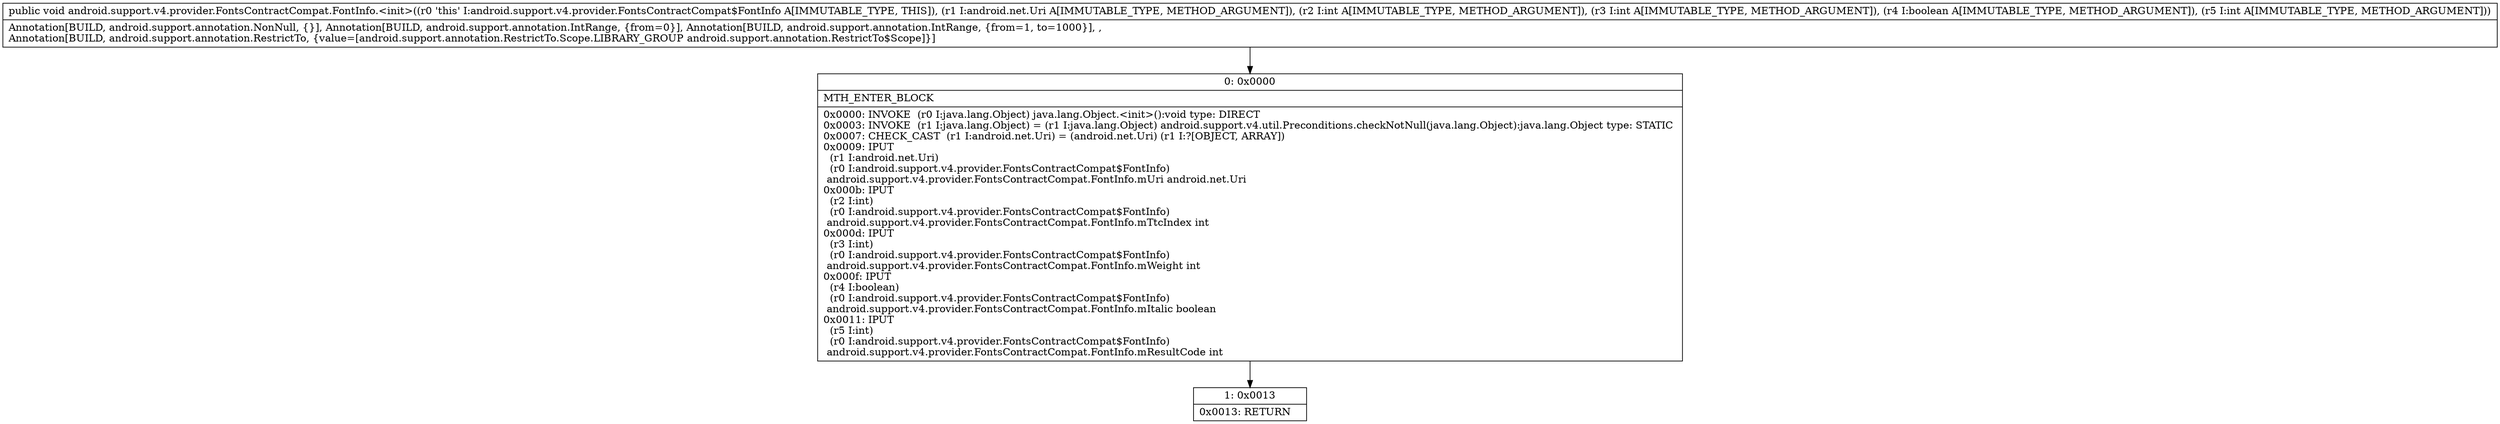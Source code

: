 digraph "CFG forandroid.support.v4.provider.FontsContractCompat.FontInfo.\<init\>(Landroid\/net\/Uri;IIZI)V" {
Node_0 [shape=record,label="{0\:\ 0x0000|MTH_ENTER_BLOCK\l|0x0000: INVOKE  (r0 I:java.lang.Object) java.lang.Object.\<init\>():void type: DIRECT \l0x0003: INVOKE  (r1 I:java.lang.Object) = (r1 I:java.lang.Object) android.support.v4.util.Preconditions.checkNotNull(java.lang.Object):java.lang.Object type: STATIC \l0x0007: CHECK_CAST  (r1 I:android.net.Uri) = (android.net.Uri) (r1 I:?[OBJECT, ARRAY]) \l0x0009: IPUT  \l  (r1 I:android.net.Uri)\l  (r0 I:android.support.v4.provider.FontsContractCompat$FontInfo)\l android.support.v4.provider.FontsContractCompat.FontInfo.mUri android.net.Uri \l0x000b: IPUT  \l  (r2 I:int)\l  (r0 I:android.support.v4.provider.FontsContractCompat$FontInfo)\l android.support.v4.provider.FontsContractCompat.FontInfo.mTtcIndex int \l0x000d: IPUT  \l  (r3 I:int)\l  (r0 I:android.support.v4.provider.FontsContractCompat$FontInfo)\l android.support.v4.provider.FontsContractCompat.FontInfo.mWeight int \l0x000f: IPUT  \l  (r4 I:boolean)\l  (r0 I:android.support.v4.provider.FontsContractCompat$FontInfo)\l android.support.v4.provider.FontsContractCompat.FontInfo.mItalic boolean \l0x0011: IPUT  \l  (r5 I:int)\l  (r0 I:android.support.v4.provider.FontsContractCompat$FontInfo)\l android.support.v4.provider.FontsContractCompat.FontInfo.mResultCode int \l}"];
Node_1 [shape=record,label="{1\:\ 0x0013|0x0013: RETURN   \l}"];
MethodNode[shape=record,label="{public void android.support.v4.provider.FontsContractCompat.FontInfo.\<init\>((r0 'this' I:android.support.v4.provider.FontsContractCompat$FontInfo A[IMMUTABLE_TYPE, THIS]), (r1 I:android.net.Uri A[IMMUTABLE_TYPE, METHOD_ARGUMENT]), (r2 I:int A[IMMUTABLE_TYPE, METHOD_ARGUMENT]), (r3 I:int A[IMMUTABLE_TYPE, METHOD_ARGUMENT]), (r4 I:boolean A[IMMUTABLE_TYPE, METHOD_ARGUMENT]), (r5 I:int A[IMMUTABLE_TYPE, METHOD_ARGUMENT]))  | Annotation[BUILD, android.support.annotation.NonNull, \{\}], Annotation[BUILD, android.support.annotation.IntRange, \{from=0\}], Annotation[BUILD, android.support.annotation.IntRange, \{from=1, to=1000\}], , \lAnnotation[BUILD, android.support.annotation.RestrictTo, \{value=[android.support.annotation.RestrictTo.Scope.LIBRARY_GROUP android.support.annotation.RestrictTo$Scope]\}]\l}"];
MethodNode -> Node_0;
Node_0 -> Node_1;
}


